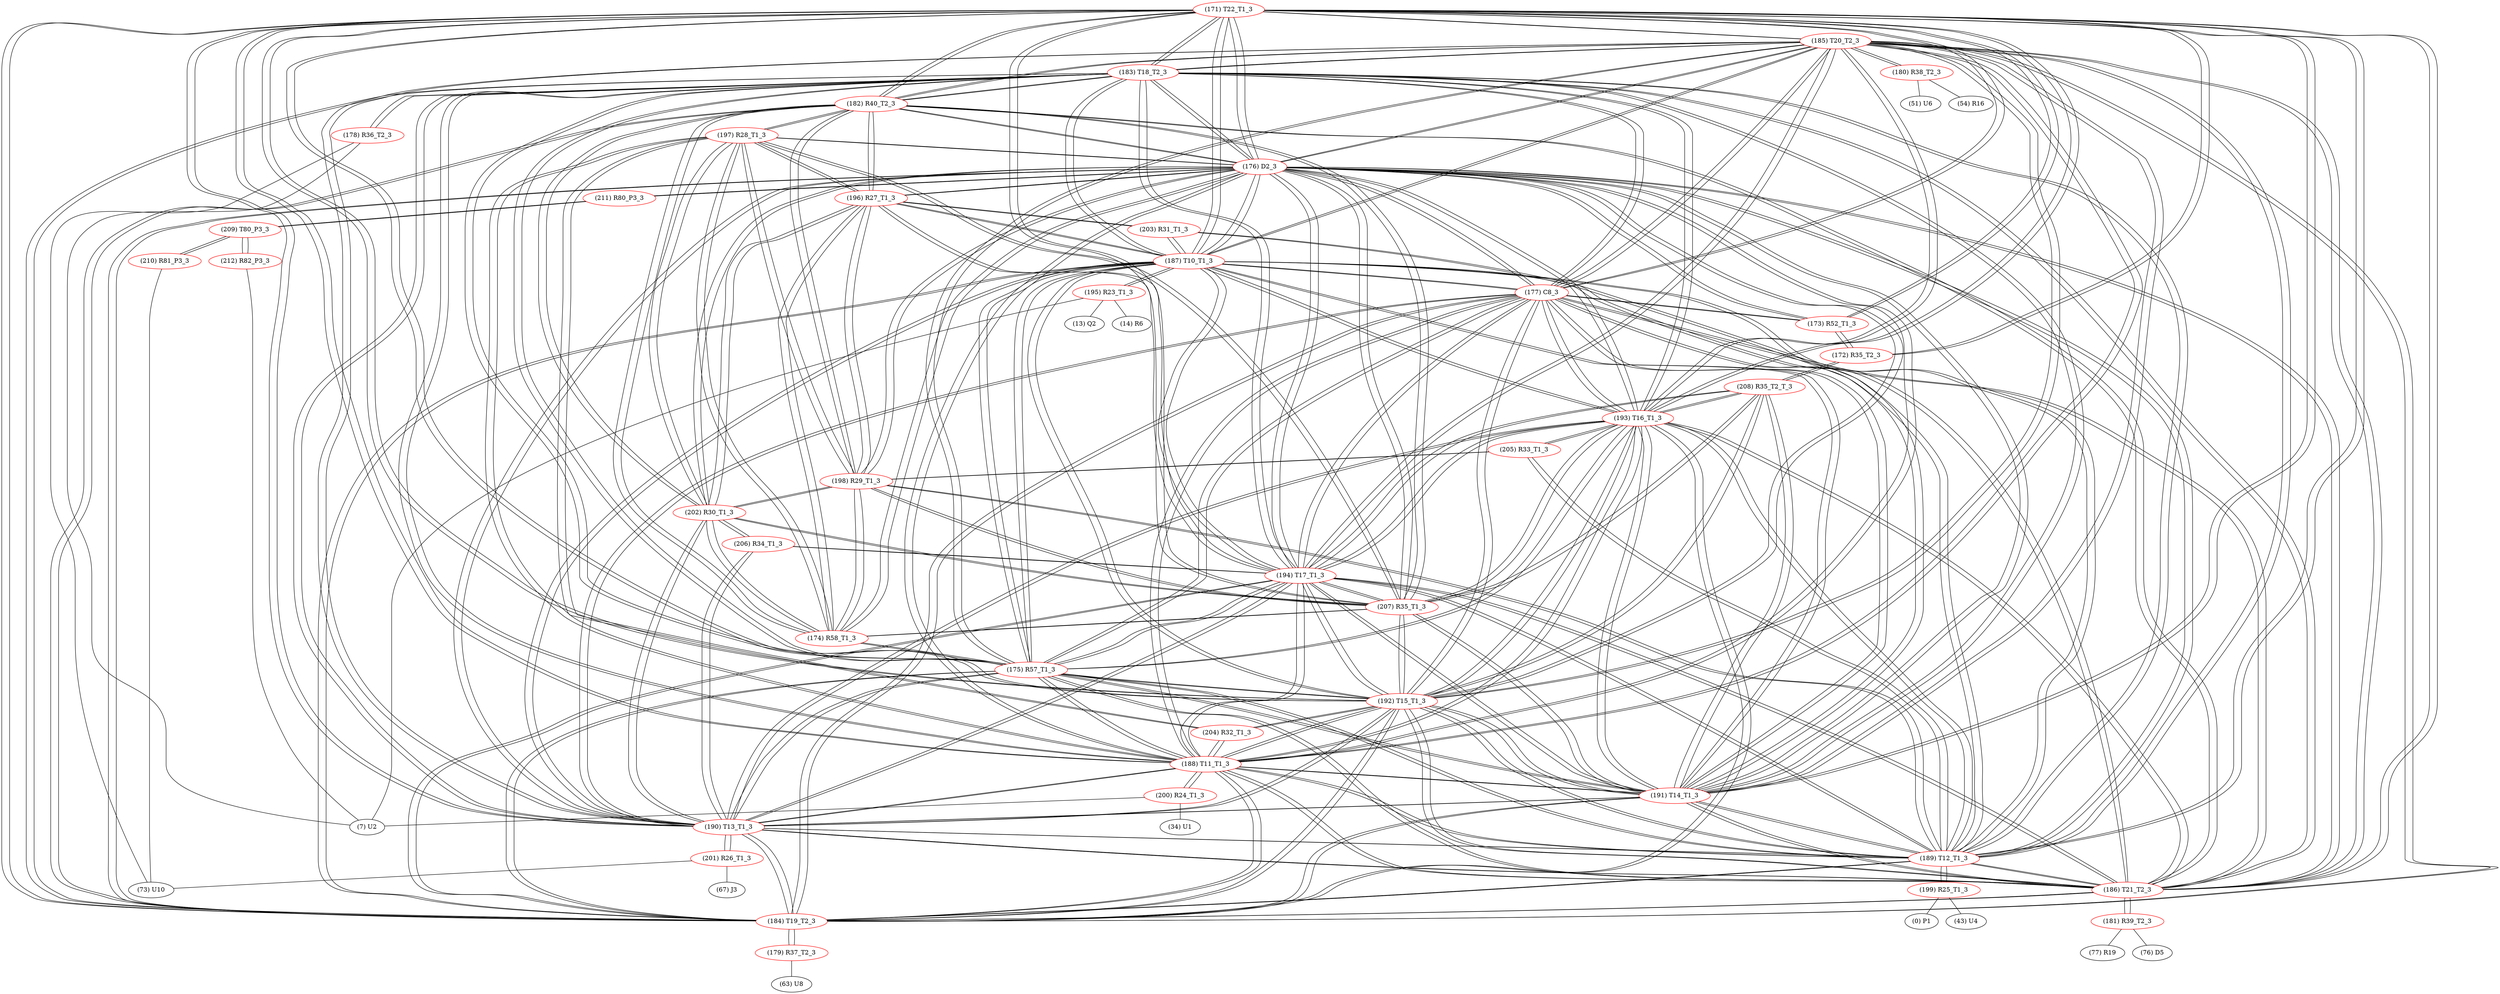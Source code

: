 graph {
	171 [label="(171) T22_T1_3" color=red]
	185 [label="(185) T20_T2_3"]
	183 [label="(183) T18_T2_3"]
	184 [label="(184) T19_T2_3"]
	186 [label="(186) T21_T2_3"]
	175 [label="(175) R57_T1_3"]
	176 [label="(176) D2_3"]
	188 [label="(188) T11_T1_3"]
	193 [label="(193) T16_T1_3"]
	194 [label="(194) T17_T1_3"]
	187 [label="(187) T10_T1_3"]
	189 [label="(189) T12_T1_3"]
	190 [label="(190) T13_T1_3"]
	191 [label="(191) T14_T1_3"]
	192 [label="(192) T15_T1_3"]
	177 [label="(177) C8_3"]
	182 [label="(182) R40_T2_3"]
	173 [label="(173) R52_T1_3"]
	172 [label="(172) R35_T2_3"]
	172 [label="(172) R35_T2_3" color=red]
	173 [label="(173) R52_T1_3"]
	171 [label="(171) T22_T1_3"]
	208 [label="(208) R35_T2_T_3"]
	173 [label="(173) R52_T1_3" color=red]
	176 [label="(176) D2_3"]
	177 [label="(177) C8_3"]
	172 [label="(172) R35_T2_3"]
	171 [label="(171) T22_T1_3"]
	174 [label="(174) R58_T1_3" color=red]
	175 [label="(175) R57_T1_3"]
	176 [label="(176) D2_3"]
	198 [label="(198) R29_T1_3"]
	207 [label="(207) R35_T1_3"]
	182 [label="(182) R40_T2_3"]
	202 [label="(202) R30_T1_3"]
	196 [label="(196) R27_T1_3"]
	197 [label="(197) R28_T1_3"]
	175 [label="(175) R57_T1_3" color=red]
	185 [label="(185) T20_T2_3"]
	183 [label="(183) T18_T2_3"]
	184 [label="(184) T19_T2_3"]
	186 [label="(186) T21_T2_3"]
	171 [label="(171) T22_T1_3"]
	176 [label="(176) D2_3"]
	188 [label="(188) T11_T1_3"]
	193 [label="(193) T16_T1_3"]
	194 [label="(194) T17_T1_3"]
	187 [label="(187) T10_T1_3"]
	189 [label="(189) T12_T1_3"]
	190 [label="(190) T13_T1_3"]
	191 [label="(191) T14_T1_3"]
	192 [label="(192) T15_T1_3"]
	177 [label="(177) C8_3"]
	174 [label="(174) R58_T1_3"]
	176 [label="(176) D2_3" color=red]
	185 [label="(185) T20_T2_3"]
	183 [label="(183) T18_T2_3"]
	184 [label="(184) T19_T2_3"]
	186 [label="(186) T21_T2_3"]
	175 [label="(175) R57_T1_3"]
	171 [label="(171) T22_T1_3"]
	188 [label="(188) T11_T1_3"]
	193 [label="(193) T16_T1_3"]
	194 [label="(194) T17_T1_3"]
	187 [label="(187) T10_T1_3"]
	189 [label="(189) T12_T1_3"]
	190 [label="(190) T13_T1_3"]
	191 [label="(191) T14_T1_3"]
	192 [label="(192) T15_T1_3"]
	177 [label="(177) C8_3"]
	173 [label="(173) R52_T1_3"]
	174 [label="(174) R58_T1_3"]
	198 [label="(198) R29_T1_3"]
	207 [label="(207) R35_T1_3"]
	182 [label="(182) R40_T2_3"]
	202 [label="(202) R30_T1_3"]
	196 [label="(196) R27_T1_3"]
	197 [label="(197) R28_T1_3"]
	211 [label="(211) R80_P3_3"]
	177 [label="(177) C8_3" color=red]
	185 [label="(185) T20_T2_3"]
	183 [label="(183) T18_T2_3"]
	184 [label="(184) T19_T2_3"]
	186 [label="(186) T21_T2_3"]
	175 [label="(175) R57_T1_3"]
	171 [label="(171) T22_T1_3"]
	176 [label="(176) D2_3"]
	188 [label="(188) T11_T1_3"]
	193 [label="(193) T16_T1_3"]
	194 [label="(194) T17_T1_3"]
	187 [label="(187) T10_T1_3"]
	189 [label="(189) T12_T1_3"]
	190 [label="(190) T13_T1_3"]
	191 [label="(191) T14_T1_3"]
	192 [label="(192) T15_T1_3"]
	173 [label="(173) R52_T1_3"]
	178 [label="(178) R36_T2_3" color=red]
	73 [label="(73) U10"]
	7 [label="(7) U2"]
	183 [label="(183) T18_T2_3"]
	179 [label="(179) R37_T2_3" color=red]
	63 [label="(63) U8"]
	184 [label="(184) T19_T2_3"]
	180 [label="(180) R38_T2_3" color=red]
	51 [label="(51) U6"]
	54 [label="(54) R16"]
	185 [label="(185) T20_T2_3"]
	181 [label="(181) R39_T2_3" color=red]
	77 [label="(77) R19"]
	76 [label="(76) D5"]
	186 [label="(186) T21_T2_3"]
	182 [label="(182) R40_T2_3" color=red]
	198 [label="(198) R29_T1_3"]
	207 [label="(207) R35_T1_3"]
	202 [label="(202) R30_T1_3"]
	176 [label="(176) D2_3"]
	174 [label="(174) R58_T1_3"]
	196 [label="(196) R27_T1_3"]
	197 [label="(197) R28_T1_3"]
	171 [label="(171) T22_T1_3"]
	184 [label="(184) T19_T2_3"]
	183 [label="(183) T18_T2_3"]
	186 [label="(186) T21_T2_3"]
	185 [label="(185) T20_T2_3"]
	183 [label="(183) T18_T2_3" color=red]
	185 [label="(185) T20_T2_3"]
	184 [label="(184) T19_T2_3"]
	186 [label="(186) T21_T2_3"]
	175 [label="(175) R57_T1_3"]
	171 [label="(171) T22_T1_3"]
	176 [label="(176) D2_3"]
	188 [label="(188) T11_T1_3"]
	193 [label="(193) T16_T1_3"]
	194 [label="(194) T17_T1_3"]
	187 [label="(187) T10_T1_3"]
	189 [label="(189) T12_T1_3"]
	190 [label="(190) T13_T1_3"]
	191 [label="(191) T14_T1_3"]
	192 [label="(192) T15_T1_3"]
	177 [label="(177) C8_3"]
	182 [label="(182) R40_T2_3"]
	178 [label="(178) R36_T2_3"]
	184 [label="(184) T19_T2_3" color=red]
	185 [label="(185) T20_T2_3"]
	183 [label="(183) T18_T2_3"]
	186 [label="(186) T21_T2_3"]
	175 [label="(175) R57_T1_3"]
	171 [label="(171) T22_T1_3"]
	176 [label="(176) D2_3"]
	188 [label="(188) T11_T1_3"]
	193 [label="(193) T16_T1_3"]
	194 [label="(194) T17_T1_3"]
	187 [label="(187) T10_T1_3"]
	189 [label="(189) T12_T1_3"]
	190 [label="(190) T13_T1_3"]
	191 [label="(191) T14_T1_3"]
	192 [label="(192) T15_T1_3"]
	177 [label="(177) C8_3"]
	182 [label="(182) R40_T2_3"]
	179 [label="(179) R37_T2_3"]
	185 [label="(185) T20_T2_3" color=red]
	183 [label="(183) T18_T2_3"]
	184 [label="(184) T19_T2_3"]
	186 [label="(186) T21_T2_3"]
	175 [label="(175) R57_T1_3"]
	171 [label="(171) T22_T1_3"]
	176 [label="(176) D2_3"]
	188 [label="(188) T11_T1_3"]
	193 [label="(193) T16_T1_3"]
	194 [label="(194) T17_T1_3"]
	187 [label="(187) T10_T1_3"]
	189 [label="(189) T12_T1_3"]
	190 [label="(190) T13_T1_3"]
	191 [label="(191) T14_T1_3"]
	192 [label="(192) T15_T1_3"]
	177 [label="(177) C8_3"]
	182 [label="(182) R40_T2_3"]
	180 [label="(180) R38_T2_3"]
	186 [label="(186) T21_T2_3" color=red]
	185 [label="(185) T20_T2_3"]
	183 [label="(183) T18_T2_3"]
	184 [label="(184) T19_T2_3"]
	175 [label="(175) R57_T1_3"]
	171 [label="(171) T22_T1_3"]
	176 [label="(176) D2_3"]
	188 [label="(188) T11_T1_3"]
	193 [label="(193) T16_T1_3"]
	194 [label="(194) T17_T1_3"]
	187 [label="(187) T10_T1_3"]
	189 [label="(189) T12_T1_3"]
	190 [label="(190) T13_T1_3"]
	191 [label="(191) T14_T1_3"]
	192 [label="(192) T15_T1_3"]
	177 [label="(177) C8_3"]
	182 [label="(182) R40_T2_3"]
	181 [label="(181) R39_T2_3"]
	187 [label="(187) T10_T1_3" color=red]
	185 [label="(185) T20_T2_3"]
	183 [label="(183) T18_T2_3"]
	184 [label="(184) T19_T2_3"]
	186 [label="(186) T21_T2_3"]
	175 [label="(175) R57_T1_3"]
	171 [label="(171) T22_T1_3"]
	176 [label="(176) D2_3"]
	188 [label="(188) T11_T1_3"]
	193 [label="(193) T16_T1_3"]
	194 [label="(194) T17_T1_3"]
	189 [label="(189) T12_T1_3"]
	190 [label="(190) T13_T1_3"]
	191 [label="(191) T14_T1_3"]
	192 [label="(192) T15_T1_3"]
	177 [label="(177) C8_3"]
	195 [label="(195) R23_T1_3"]
	203 [label="(203) R31_T1_3"]
	196 [label="(196) R27_T1_3"]
	188 [label="(188) T11_T1_3" color=red]
	185 [label="(185) T20_T2_3"]
	183 [label="(183) T18_T2_3"]
	184 [label="(184) T19_T2_3"]
	186 [label="(186) T21_T2_3"]
	175 [label="(175) R57_T1_3"]
	171 [label="(171) T22_T1_3"]
	176 [label="(176) D2_3"]
	193 [label="(193) T16_T1_3"]
	194 [label="(194) T17_T1_3"]
	187 [label="(187) T10_T1_3"]
	189 [label="(189) T12_T1_3"]
	190 [label="(190) T13_T1_3"]
	191 [label="(191) T14_T1_3"]
	192 [label="(192) T15_T1_3"]
	177 [label="(177) C8_3"]
	200 [label="(200) R24_T1_3"]
	204 [label="(204) R32_T1_3"]
	197 [label="(197) R28_T1_3"]
	189 [label="(189) T12_T1_3" color=red]
	185 [label="(185) T20_T2_3"]
	183 [label="(183) T18_T2_3"]
	184 [label="(184) T19_T2_3"]
	186 [label="(186) T21_T2_3"]
	175 [label="(175) R57_T1_3"]
	171 [label="(171) T22_T1_3"]
	176 [label="(176) D2_3"]
	188 [label="(188) T11_T1_3"]
	193 [label="(193) T16_T1_3"]
	194 [label="(194) T17_T1_3"]
	187 [label="(187) T10_T1_3"]
	190 [label="(190) T13_T1_3"]
	191 [label="(191) T14_T1_3"]
	192 [label="(192) T15_T1_3"]
	177 [label="(177) C8_3"]
	205 [label="(205) R33_T1_3"]
	198 [label="(198) R29_T1_3"]
	199 [label="(199) R25_T1_3"]
	190 [label="(190) T13_T1_3" color=red]
	185 [label="(185) T20_T2_3"]
	183 [label="(183) T18_T2_3"]
	184 [label="(184) T19_T2_3"]
	186 [label="(186) T21_T2_3"]
	175 [label="(175) R57_T1_3"]
	171 [label="(171) T22_T1_3"]
	176 [label="(176) D2_3"]
	188 [label="(188) T11_T1_3"]
	193 [label="(193) T16_T1_3"]
	194 [label="(194) T17_T1_3"]
	187 [label="(187) T10_T1_3"]
	189 [label="(189) T12_T1_3"]
	191 [label="(191) T14_T1_3"]
	192 [label="(192) T15_T1_3"]
	177 [label="(177) C8_3"]
	202 [label="(202) R30_T1_3"]
	206 [label="(206) R34_T1_3"]
	201 [label="(201) R26_T1_3"]
	191 [label="(191) T14_T1_3" color=red]
	185 [label="(185) T20_T2_3"]
	183 [label="(183) T18_T2_3"]
	184 [label="(184) T19_T2_3"]
	186 [label="(186) T21_T2_3"]
	175 [label="(175) R57_T1_3"]
	171 [label="(171) T22_T1_3"]
	176 [label="(176) D2_3"]
	188 [label="(188) T11_T1_3"]
	193 [label="(193) T16_T1_3"]
	194 [label="(194) T17_T1_3"]
	187 [label="(187) T10_T1_3"]
	189 [label="(189) T12_T1_3"]
	190 [label="(190) T13_T1_3"]
	192 [label="(192) T15_T1_3"]
	177 [label="(177) C8_3"]
	207 [label="(207) R35_T1_3"]
	208 [label="(208) R35_T2_T_3"]
	203 [label="(203) R31_T1_3"]
	192 [label="(192) T15_T1_3" color=red]
	185 [label="(185) T20_T2_3"]
	183 [label="(183) T18_T2_3"]
	184 [label="(184) T19_T2_3"]
	186 [label="(186) T21_T2_3"]
	175 [label="(175) R57_T1_3"]
	171 [label="(171) T22_T1_3"]
	176 [label="(176) D2_3"]
	188 [label="(188) T11_T1_3"]
	193 [label="(193) T16_T1_3"]
	194 [label="(194) T17_T1_3"]
	187 [label="(187) T10_T1_3"]
	189 [label="(189) T12_T1_3"]
	190 [label="(190) T13_T1_3"]
	191 [label="(191) T14_T1_3"]
	177 [label="(177) C8_3"]
	207 [label="(207) R35_T1_3"]
	208 [label="(208) R35_T2_T_3"]
	204 [label="(204) R32_T1_3"]
	193 [label="(193) T16_T1_3" color=red]
	185 [label="(185) T20_T2_3"]
	183 [label="(183) T18_T2_3"]
	184 [label="(184) T19_T2_3"]
	186 [label="(186) T21_T2_3"]
	175 [label="(175) R57_T1_3"]
	171 [label="(171) T22_T1_3"]
	176 [label="(176) D2_3"]
	188 [label="(188) T11_T1_3"]
	194 [label="(194) T17_T1_3"]
	187 [label="(187) T10_T1_3"]
	189 [label="(189) T12_T1_3"]
	190 [label="(190) T13_T1_3"]
	191 [label="(191) T14_T1_3"]
	192 [label="(192) T15_T1_3"]
	177 [label="(177) C8_3"]
	207 [label="(207) R35_T1_3"]
	208 [label="(208) R35_T2_T_3"]
	205 [label="(205) R33_T1_3"]
	194 [label="(194) T17_T1_3" color=red]
	185 [label="(185) T20_T2_3"]
	183 [label="(183) T18_T2_3"]
	184 [label="(184) T19_T2_3"]
	186 [label="(186) T21_T2_3"]
	175 [label="(175) R57_T1_3"]
	171 [label="(171) T22_T1_3"]
	176 [label="(176) D2_3"]
	188 [label="(188) T11_T1_3"]
	193 [label="(193) T16_T1_3"]
	187 [label="(187) T10_T1_3"]
	189 [label="(189) T12_T1_3"]
	190 [label="(190) T13_T1_3"]
	191 [label="(191) T14_T1_3"]
	192 [label="(192) T15_T1_3"]
	177 [label="(177) C8_3"]
	207 [label="(207) R35_T1_3"]
	208 [label="(208) R35_T2_T_3"]
	206 [label="(206) R34_T1_3"]
	195 [label="(195) R23_T1_3" color=red]
	7 [label="(7) U2"]
	13 [label="(13) Q2"]
	14 [label="(14) R6"]
	187 [label="(187) T10_T1_3"]
	196 [label="(196) R27_T1_3" color=red]
	198 [label="(198) R29_T1_3"]
	207 [label="(207) R35_T1_3"]
	182 [label="(182) R40_T2_3"]
	202 [label="(202) R30_T1_3"]
	176 [label="(176) D2_3"]
	174 [label="(174) R58_T1_3"]
	197 [label="(197) R28_T1_3"]
	187 [label="(187) T10_T1_3"]
	203 [label="(203) R31_T1_3"]
	197 [label="(197) R28_T1_3" color=red]
	198 [label="(198) R29_T1_3"]
	207 [label="(207) R35_T1_3"]
	182 [label="(182) R40_T2_3"]
	202 [label="(202) R30_T1_3"]
	176 [label="(176) D2_3"]
	174 [label="(174) R58_T1_3"]
	196 [label="(196) R27_T1_3"]
	204 [label="(204) R32_T1_3"]
	188 [label="(188) T11_T1_3"]
	198 [label="(198) R29_T1_3" color=red]
	207 [label="(207) R35_T1_3"]
	182 [label="(182) R40_T2_3"]
	202 [label="(202) R30_T1_3"]
	176 [label="(176) D2_3"]
	174 [label="(174) R58_T1_3"]
	196 [label="(196) R27_T1_3"]
	197 [label="(197) R28_T1_3"]
	205 [label="(205) R33_T1_3"]
	189 [label="(189) T12_T1_3"]
	199 [label="(199) R25_T1_3" color=red]
	43 [label="(43) U4"]
	0 [label="(0) P1"]
	189 [label="(189) T12_T1_3"]
	200 [label="(200) R24_T1_3" color=red]
	34 [label="(34) U1"]
	7 [label="(7) U2"]
	188 [label="(188) T11_T1_3"]
	201 [label="(201) R26_T1_3" color=red]
	73 [label="(73) U10"]
	67 [label="(67) J3"]
	190 [label="(190) T13_T1_3"]
	202 [label="(202) R30_T1_3" color=red]
	198 [label="(198) R29_T1_3"]
	207 [label="(207) R35_T1_3"]
	182 [label="(182) R40_T2_3"]
	176 [label="(176) D2_3"]
	174 [label="(174) R58_T1_3"]
	196 [label="(196) R27_T1_3"]
	197 [label="(197) R28_T1_3"]
	206 [label="(206) R34_T1_3"]
	190 [label="(190) T13_T1_3"]
	203 [label="(203) R31_T1_3" color=red]
	187 [label="(187) T10_T1_3"]
	196 [label="(196) R27_T1_3"]
	191 [label="(191) T14_T1_3"]
	204 [label="(204) R32_T1_3" color=red]
	192 [label="(192) T15_T1_3"]
	197 [label="(197) R28_T1_3"]
	188 [label="(188) T11_T1_3"]
	205 [label="(205) R33_T1_3" color=red]
	193 [label="(193) T16_T1_3"]
	198 [label="(198) R29_T1_3"]
	189 [label="(189) T12_T1_3"]
	206 [label="(206) R34_T1_3" color=red]
	194 [label="(194) T17_T1_3"]
	202 [label="(202) R30_T1_3"]
	190 [label="(190) T13_T1_3"]
	207 [label="(207) R35_T1_3" color=red]
	198 [label="(198) R29_T1_3"]
	182 [label="(182) R40_T2_3"]
	202 [label="(202) R30_T1_3"]
	176 [label="(176) D2_3"]
	174 [label="(174) R58_T1_3"]
	196 [label="(196) R27_T1_3"]
	197 [label="(197) R28_T1_3"]
	193 [label="(193) T16_T1_3"]
	192 [label="(192) T15_T1_3"]
	191 [label="(191) T14_T1_3"]
	194 [label="(194) T17_T1_3"]
	208 [label="(208) R35_T2_T_3"]
	208 [label="(208) R35_T2_T_3" color=red]
	193 [label="(193) T16_T1_3"]
	192 [label="(192) T15_T1_3"]
	207 [label="(207) R35_T1_3"]
	191 [label="(191) T14_T1_3"]
	194 [label="(194) T17_T1_3"]
	172 [label="(172) R35_T2_3"]
	209 [label="(209) T80_P3_3" color=red]
	210 [label="(210) R81_P3_3"]
	212 [label="(212) R82_P3_3"]
	211 [label="(211) R80_P3_3"]
	210 [label="(210) R81_P3_3" color=red]
	73 [label="(73) U10"]
	209 [label="(209) T80_P3_3"]
	211 [label="(211) R80_P3_3" color=red]
	176 [label="(176) D2_3"]
	209 [label="(209) T80_P3_3"]
	212 [label="(212) R82_P3_3" color=red]
	7 [label="(7) U2"]
	209 [label="(209) T80_P3_3"]
	171 -- 185
	171 -- 183
	171 -- 184
	171 -- 186
	171 -- 175
	171 -- 176
	171 -- 188
	171 -- 193
	171 -- 194
	171 -- 187
	171 -- 189
	171 -- 190
	171 -- 191
	171 -- 192
	171 -- 177
	171 -- 182
	171 -- 173
	171 -- 172
	172 -- 173
	172 -- 171
	172 -- 208
	173 -- 176
	173 -- 177
	173 -- 172
	173 -- 171
	174 -- 175
	174 -- 176
	174 -- 198
	174 -- 207
	174 -- 182
	174 -- 202
	174 -- 196
	174 -- 197
	175 -- 185
	175 -- 183
	175 -- 184
	175 -- 186
	175 -- 171
	175 -- 176
	175 -- 188
	175 -- 193
	175 -- 194
	175 -- 187
	175 -- 189
	175 -- 190
	175 -- 191
	175 -- 192
	175 -- 177
	175 -- 174
	176 -- 185
	176 -- 183
	176 -- 184
	176 -- 186
	176 -- 175
	176 -- 171
	176 -- 188
	176 -- 193
	176 -- 194
	176 -- 187
	176 -- 189
	176 -- 190
	176 -- 191
	176 -- 192
	176 -- 177
	176 -- 173
	176 -- 174
	176 -- 198
	176 -- 207
	176 -- 182
	176 -- 202
	176 -- 196
	176 -- 197
	176 -- 211
	177 -- 185
	177 -- 183
	177 -- 184
	177 -- 186
	177 -- 175
	177 -- 171
	177 -- 176
	177 -- 188
	177 -- 193
	177 -- 194
	177 -- 187
	177 -- 189
	177 -- 190
	177 -- 191
	177 -- 192
	177 -- 173
	178 -- 73
	178 -- 7
	178 -- 183
	179 -- 63
	179 -- 184
	180 -- 51
	180 -- 54
	180 -- 185
	181 -- 77
	181 -- 76
	181 -- 186
	182 -- 198
	182 -- 207
	182 -- 202
	182 -- 176
	182 -- 174
	182 -- 196
	182 -- 197
	182 -- 171
	182 -- 184
	182 -- 183
	182 -- 186
	182 -- 185
	183 -- 185
	183 -- 184
	183 -- 186
	183 -- 175
	183 -- 171
	183 -- 176
	183 -- 188
	183 -- 193
	183 -- 194
	183 -- 187
	183 -- 189
	183 -- 190
	183 -- 191
	183 -- 192
	183 -- 177
	183 -- 182
	183 -- 178
	184 -- 185
	184 -- 183
	184 -- 186
	184 -- 175
	184 -- 171
	184 -- 176
	184 -- 188
	184 -- 193
	184 -- 194
	184 -- 187
	184 -- 189
	184 -- 190
	184 -- 191
	184 -- 192
	184 -- 177
	184 -- 182
	184 -- 179
	185 -- 183
	185 -- 184
	185 -- 186
	185 -- 175
	185 -- 171
	185 -- 176
	185 -- 188
	185 -- 193
	185 -- 194
	185 -- 187
	185 -- 189
	185 -- 190
	185 -- 191
	185 -- 192
	185 -- 177
	185 -- 182
	185 -- 180
	186 -- 185
	186 -- 183
	186 -- 184
	186 -- 175
	186 -- 171
	186 -- 176
	186 -- 188
	186 -- 193
	186 -- 194
	186 -- 187
	186 -- 189
	186 -- 190
	186 -- 191
	186 -- 192
	186 -- 177
	186 -- 182
	186 -- 181
	187 -- 185
	187 -- 183
	187 -- 184
	187 -- 186
	187 -- 175
	187 -- 171
	187 -- 176
	187 -- 188
	187 -- 193
	187 -- 194
	187 -- 189
	187 -- 190
	187 -- 191
	187 -- 192
	187 -- 177
	187 -- 195
	187 -- 203
	187 -- 196
	188 -- 185
	188 -- 183
	188 -- 184
	188 -- 186
	188 -- 175
	188 -- 171
	188 -- 176
	188 -- 193
	188 -- 194
	188 -- 187
	188 -- 189
	188 -- 190
	188 -- 191
	188 -- 192
	188 -- 177
	188 -- 200
	188 -- 204
	188 -- 197
	189 -- 185
	189 -- 183
	189 -- 184
	189 -- 186
	189 -- 175
	189 -- 171
	189 -- 176
	189 -- 188
	189 -- 193
	189 -- 194
	189 -- 187
	189 -- 190
	189 -- 191
	189 -- 192
	189 -- 177
	189 -- 205
	189 -- 198
	189 -- 199
	190 -- 185
	190 -- 183
	190 -- 184
	190 -- 186
	190 -- 175
	190 -- 171
	190 -- 176
	190 -- 188
	190 -- 193
	190 -- 194
	190 -- 187
	190 -- 189
	190 -- 191
	190 -- 192
	190 -- 177
	190 -- 202
	190 -- 206
	190 -- 201
	191 -- 185
	191 -- 183
	191 -- 184
	191 -- 186
	191 -- 175
	191 -- 171
	191 -- 176
	191 -- 188
	191 -- 193
	191 -- 194
	191 -- 187
	191 -- 189
	191 -- 190
	191 -- 192
	191 -- 177
	191 -- 207
	191 -- 208
	191 -- 203
	192 -- 185
	192 -- 183
	192 -- 184
	192 -- 186
	192 -- 175
	192 -- 171
	192 -- 176
	192 -- 188
	192 -- 193
	192 -- 194
	192 -- 187
	192 -- 189
	192 -- 190
	192 -- 191
	192 -- 177
	192 -- 207
	192 -- 208
	192 -- 204
	193 -- 185
	193 -- 183
	193 -- 184
	193 -- 186
	193 -- 175
	193 -- 171
	193 -- 176
	193 -- 188
	193 -- 194
	193 -- 187
	193 -- 189
	193 -- 190
	193 -- 191
	193 -- 192
	193 -- 177
	193 -- 207
	193 -- 208
	193 -- 205
	194 -- 185
	194 -- 183
	194 -- 184
	194 -- 186
	194 -- 175
	194 -- 171
	194 -- 176
	194 -- 188
	194 -- 193
	194 -- 187
	194 -- 189
	194 -- 190
	194 -- 191
	194 -- 192
	194 -- 177
	194 -- 207
	194 -- 208
	194 -- 206
	195 -- 7
	195 -- 13
	195 -- 14
	195 -- 187
	196 -- 198
	196 -- 207
	196 -- 182
	196 -- 202
	196 -- 176
	196 -- 174
	196 -- 197
	196 -- 187
	196 -- 203
	197 -- 198
	197 -- 207
	197 -- 182
	197 -- 202
	197 -- 176
	197 -- 174
	197 -- 196
	197 -- 204
	197 -- 188
	198 -- 207
	198 -- 182
	198 -- 202
	198 -- 176
	198 -- 174
	198 -- 196
	198 -- 197
	198 -- 205
	198 -- 189
	199 -- 43
	199 -- 0
	199 -- 189
	200 -- 34
	200 -- 7
	200 -- 188
	201 -- 73
	201 -- 67
	201 -- 190
	202 -- 198
	202 -- 207
	202 -- 182
	202 -- 176
	202 -- 174
	202 -- 196
	202 -- 197
	202 -- 206
	202 -- 190
	203 -- 187
	203 -- 196
	203 -- 191
	204 -- 192
	204 -- 197
	204 -- 188
	205 -- 193
	205 -- 198
	205 -- 189
	206 -- 194
	206 -- 202
	206 -- 190
	207 -- 198
	207 -- 182
	207 -- 202
	207 -- 176
	207 -- 174
	207 -- 196
	207 -- 197
	207 -- 193
	207 -- 192
	207 -- 191
	207 -- 194
	207 -- 208
	208 -- 193
	208 -- 192
	208 -- 207
	208 -- 191
	208 -- 194
	208 -- 172
	209 -- 210
	209 -- 212
	209 -- 211
	210 -- 73
	210 -- 209
	211 -- 176
	211 -- 209
	212 -- 7
	212 -- 209
}